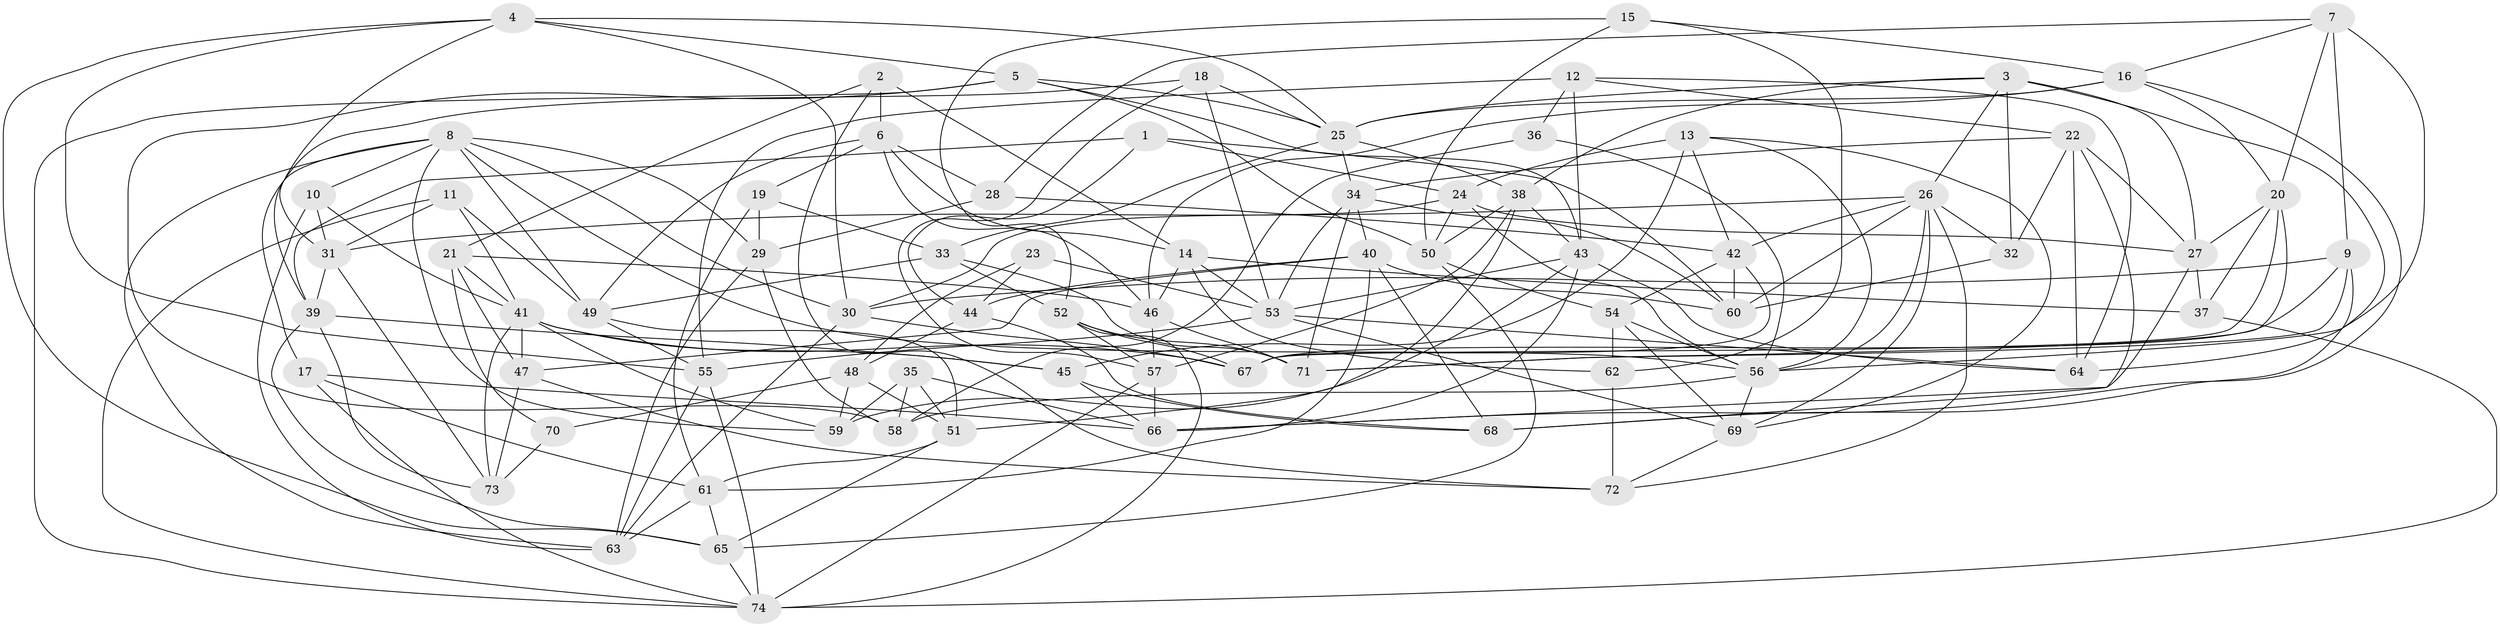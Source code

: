 // original degree distribution, {4: 1.0}
// Generated by graph-tools (version 1.1) at 2025/03/03/09/25 03:03:10]
// undirected, 74 vertices, 204 edges
graph export_dot {
graph [start="1"]
  node [color=gray90,style=filled];
  1;
  2;
  3;
  4;
  5;
  6;
  7;
  8;
  9;
  10;
  11;
  12;
  13;
  14;
  15;
  16;
  17;
  18;
  19;
  20;
  21;
  22;
  23;
  24;
  25;
  26;
  27;
  28;
  29;
  30;
  31;
  32;
  33;
  34;
  35;
  36;
  37;
  38;
  39;
  40;
  41;
  42;
  43;
  44;
  45;
  46;
  47;
  48;
  49;
  50;
  51;
  52;
  53;
  54;
  55;
  56;
  57;
  58;
  59;
  60;
  61;
  62;
  63;
  64;
  65;
  66;
  67;
  68;
  69;
  70;
  71;
  72;
  73;
  74;
  1 -- 24 [weight=1.0];
  1 -- 39 [weight=1.0];
  1 -- 44 [weight=1.0];
  1 -- 60 [weight=1.0];
  2 -- 6 [weight=1.0];
  2 -- 14 [weight=1.0];
  2 -- 21 [weight=1.0];
  2 -- 72 [weight=1.0];
  3 -- 25 [weight=1.0];
  3 -- 26 [weight=1.0];
  3 -- 27 [weight=1.0];
  3 -- 32 [weight=1.0];
  3 -- 38 [weight=1.0];
  3 -- 64 [weight=1.0];
  4 -- 5 [weight=1.0];
  4 -- 25 [weight=1.0];
  4 -- 30 [weight=1.0];
  4 -- 31 [weight=1.0];
  4 -- 55 [weight=1.0];
  4 -- 65 [weight=1.0];
  5 -- 25 [weight=1.0];
  5 -- 43 [weight=1.0];
  5 -- 50 [weight=1.0];
  5 -- 58 [weight=1.0];
  5 -- 74 [weight=1.0];
  6 -- 14 [weight=1.0];
  6 -- 19 [weight=1.0];
  6 -- 28 [weight=1.0];
  6 -- 46 [weight=1.0];
  6 -- 49 [weight=1.0];
  7 -- 9 [weight=1.0];
  7 -- 16 [weight=1.0];
  7 -- 20 [weight=1.0];
  7 -- 28 [weight=1.0];
  7 -- 56 [weight=2.0];
  8 -- 10 [weight=1.0];
  8 -- 17 [weight=1.0];
  8 -- 29 [weight=1.0];
  8 -- 30 [weight=1.0];
  8 -- 49 [weight=1.0];
  8 -- 56 [weight=1.0];
  8 -- 59 [weight=1.0];
  8 -- 63 [weight=1.0];
  9 -- 30 [weight=1.0];
  9 -- 67 [weight=1.0];
  9 -- 68 [weight=2.0];
  9 -- 71 [weight=1.0];
  10 -- 31 [weight=1.0];
  10 -- 41 [weight=1.0];
  10 -- 63 [weight=1.0];
  11 -- 31 [weight=1.0];
  11 -- 41 [weight=1.0];
  11 -- 49 [weight=1.0];
  11 -- 74 [weight=1.0];
  12 -- 22 [weight=1.0];
  12 -- 36 [weight=2.0];
  12 -- 43 [weight=1.0];
  12 -- 55 [weight=1.0];
  12 -- 64 [weight=1.0];
  13 -- 24 [weight=1.0];
  13 -- 42 [weight=1.0];
  13 -- 45 [weight=2.0];
  13 -- 56 [weight=1.0];
  13 -- 69 [weight=1.0];
  14 -- 37 [weight=1.0];
  14 -- 46 [weight=1.0];
  14 -- 53 [weight=1.0];
  14 -- 62 [weight=1.0];
  15 -- 16 [weight=1.0];
  15 -- 50 [weight=1.0];
  15 -- 52 [weight=1.0];
  15 -- 62 [weight=1.0];
  16 -- 20 [weight=1.0];
  16 -- 25 [weight=1.0];
  16 -- 46 [weight=1.0];
  16 -- 66 [weight=1.0];
  17 -- 61 [weight=1.0];
  17 -- 66 [weight=1.0];
  17 -- 74 [weight=1.0];
  18 -- 25 [weight=1.0];
  18 -- 39 [weight=1.0];
  18 -- 53 [weight=1.0];
  18 -- 57 [weight=1.0];
  19 -- 29 [weight=2.0];
  19 -- 33 [weight=2.0];
  19 -- 61 [weight=1.0];
  20 -- 27 [weight=1.0];
  20 -- 37 [weight=1.0];
  20 -- 67 [weight=1.0];
  20 -- 71 [weight=1.0];
  21 -- 41 [weight=1.0];
  21 -- 46 [weight=1.0];
  21 -- 47 [weight=2.0];
  21 -- 70 [weight=1.0];
  22 -- 27 [weight=1.0];
  22 -- 32 [weight=1.0];
  22 -- 34 [weight=1.0];
  22 -- 64 [weight=1.0];
  22 -- 68 [weight=1.0];
  23 -- 44 [weight=1.0];
  23 -- 48 [weight=1.0];
  23 -- 53 [weight=2.0];
  24 -- 27 [weight=1.0];
  24 -- 30 [weight=1.0];
  24 -- 50 [weight=1.0];
  24 -- 56 [weight=1.0];
  25 -- 33 [weight=1.0];
  25 -- 34 [weight=1.0];
  25 -- 38 [weight=1.0];
  26 -- 31 [weight=1.0];
  26 -- 32 [weight=1.0];
  26 -- 42 [weight=1.0];
  26 -- 56 [weight=1.0];
  26 -- 60 [weight=1.0];
  26 -- 69 [weight=1.0];
  26 -- 72 [weight=1.0];
  27 -- 37 [weight=1.0];
  27 -- 66 [weight=1.0];
  28 -- 29 [weight=1.0];
  28 -- 42 [weight=1.0];
  29 -- 58 [weight=1.0];
  29 -- 63 [weight=1.0];
  30 -- 63 [weight=1.0];
  30 -- 67 [weight=1.0];
  31 -- 39 [weight=1.0];
  31 -- 73 [weight=1.0];
  32 -- 60 [weight=1.0];
  33 -- 49 [weight=1.0];
  33 -- 52 [weight=1.0];
  33 -- 71 [weight=1.0];
  34 -- 40 [weight=1.0];
  34 -- 53 [weight=1.0];
  34 -- 60 [weight=1.0];
  34 -- 71 [weight=1.0];
  35 -- 51 [weight=1.0];
  35 -- 58 [weight=2.0];
  35 -- 59 [weight=1.0];
  35 -- 66 [weight=2.0];
  36 -- 56 [weight=1.0];
  36 -- 58 [weight=1.0];
  37 -- 74 [weight=1.0];
  38 -- 43 [weight=1.0];
  38 -- 50 [weight=1.0];
  38 -- 51 [weight=1.0];
  38 -- 57 [weight=1.0];
  39 -- 45 [weight=1.0];
  39 -- 65 [weight=1.0];
  39 -- 73 [weight=1.0];
  40 -- 44 [weight=1.0];
  40 -- 47 [weight=1.0];
  40 -- 60 [weight=1.0];
  40 -- 61 [weight=1.0];
  40 -- 68 [weight=1.0];
  41 -- 45 [weight=1.0];
  41 -- 47 [weight=1.0];
  41 -- 59 [weight=1.0];
  41 -- 67 [weight=1.0];
  41 -- 73 [weight=1.0];
  42 -- 54 [weight=1.0];
  42 -- 60 [weight=1.0];
  42 -- 67 [weight=1.0];
  43 -- 53 [weight=1.0];
  43 -- 59 [weight=2.0];
  43 -- 64 [weight=1.0];
  43 -- 66 [weight=1.0];
  44 -- 48 [weight=2.0];
  44 -- 68 [weight=1.0];
  45 -- 66 [weight=1.0];
  45 -- 68 [weight=1.0];
  46 -- 57 [weight=1.0];
  46 -- 71 [weight=1.0];
  47 -- 72 [weight=1.0];
  47 -- 73 [weight=1.0];
  48 -- 51 [weight=1.0];
  48 -- 59 [weight=1.0];
  48 -- 70 [weight=1.0];
  49 -- 51 [weight=1.0];
  49 -- 55 [weight=1.0];
  50 -- 54 [weight=1.0];
  50 -- 65 [weight=1.0];
  51 -- 61 [weight=1.0];
  51 -- 65 [weight=1.0];
  52 -- 57 [weight=1.0];
  52 -- 67 [weight=1.0];
  52 -- 71 [weight=1.0];
  52 -- 74 [weight=1.0];
  53 -- 55 [weight=1.0];
  53 -- 64 [weight=2.0];
  53 -- 69 [weight=1.0];
  54 -- 56 [weight=1.0];
  54 -- 62 [weight=2.0];
  54 -- 69 [weight=1.0];
  55 -- 63 [weight=1.0];
  55 -- 74 [weight=1.0];
  56 -- 58 [weight=1.0];
  56 -- 69 [weight=1.0];
  57 -- 66 [weight=1.0];
  57 -- 74 [weight=1.0];
  61 -- 63 [weight=1.0];
  61 -- 65 [weight=1.0];
  62 -- 72 [weight=2.0];
  65 -- 74 [weight=1.0];
  69 -- 72 [weight=1.0];
  70 -- 73 [weight=2.0];
}
